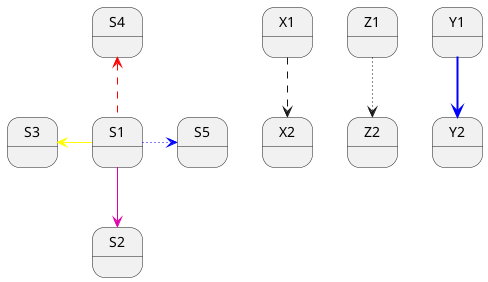 @startuml
State S1
State S2
S1 -[#DD00AA]-> S2
S1 -left[#yellow]-> S3
S1 -up[#red,dashed]-> S4
S1 -right[dotted,#blue]-> S5

X1 -[dashed]-> X2
Z1 -[dotted]-> Z2
Y1 -[#blue,bold]-> Y2
@enduml

////////////////////////////

start
  state_diagram
    transition
      departure_state   [*]
      arrow     -up->
      arrival_state     First
    transition
      departure_state   First
      arrow     -right->
      arrival_state     Second
    transition
      departure_state   Second
      arrow     -->
      arrival_state     Third
    transition
      departure_state   Third
      arrow     -left->
      arrival_state     Last
